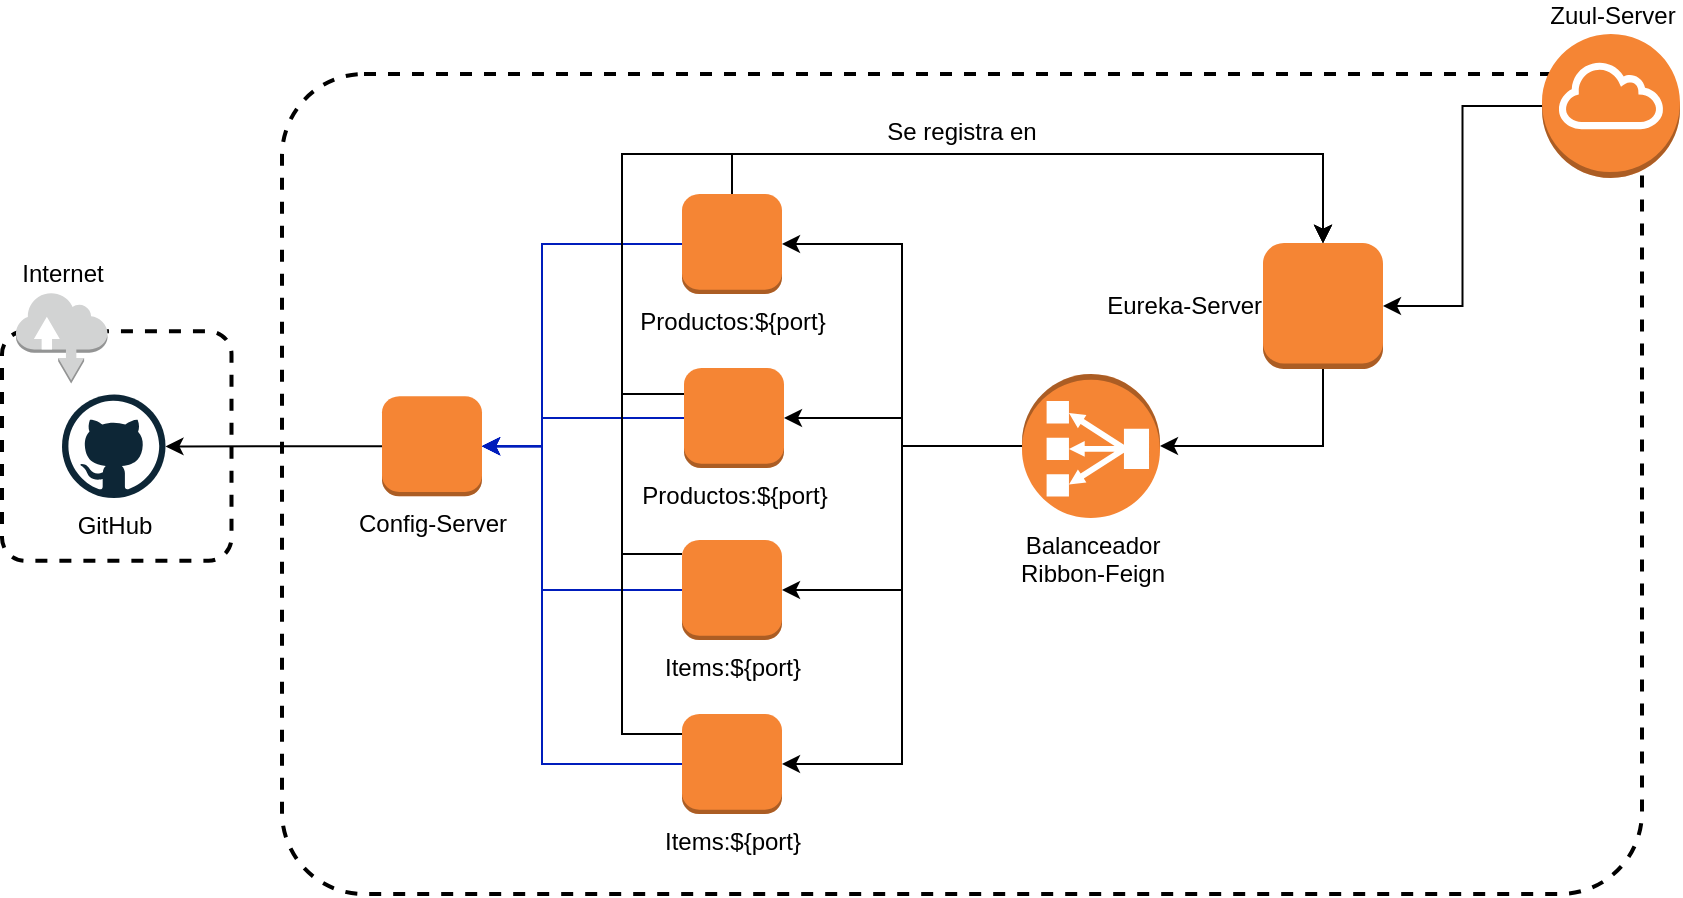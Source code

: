 <mxfile version="13.0.1" type="device"><diagram id="yTHUViDq2bShXxEZNbQY" name="Page-1"><mxGraphModel dx="1335" dy="837" grid="1" gridSize="10" guides="1" tooltips="1" connect="1" arrows="1" fold="1" page="1" pageScale="1" pageWidth="1169" pageHeight="827" math="0" shadow="0"><root><mxCell id="0"/><mxCell id="1" parent="0"/><mxCell id="Mx-xXZIs0wIuQGBPKB_z-6" value="" style="group" vertex="1" connectable="0" parent="1"><mxGeometry x="160" y="289" width="114.75" height="134.38" as="geometry"/></mxCell><mxCell id="Mx-xXZIs0wIuQGBPKB_z-5" value="" style="rounded=1;arcSize=10;dashed=1;fillColor=none;gradientColor=none;strokeWidth=2;" vertex="1" parent="Mx-xXZIs0wIuQGBPKB_z-6"><mxGeometry y="19.63" width="114.75" height="114.75" as="geometry"/></mxCell><mxCell id="Mx-xXZIs0wIuQGBPKB_z-4" value="Internet" style="outlineConnect=0;dashed=0;verticalLabelPosition=top;verticalAlign=bottom;align=center;html=1;shape=mxgraph.aws3.internet;fillColor=#D2D3D3;gradientColor=none;labelPosition=center;" vertex="1" parent="Mx-xXZIs0wIuQGBPKB_z-6"><mxGeometry x="7" width="45.75" height="45.75" as="geometry"/></mxCell><mxCell id="-uV16eM7UMj4GZiALtO7-39" value="" style="rounded=1;arcSize=10;fillColor=none;gradientColor=none;strokeWidth=2;fontColor=#000000;dashed=1;" parent="1" vertex="1"><mxGeometry x="300" y="180" width="680" height="410" as="geometry"/></mxCell><mxCell id="-uV16eM7UMj4GZiALtO7-33" style="edgeStyle=orthogonalEdgeStyle;rounded=0;orthogonalLoop=1;jettySize=auto;html=1;entryX=0.5;entryY=0;entryDx=0;entryDy=0;entryPerimeter=0;fontColor=#000000;" parent="1" source="-uV16eM7UMj4GZiALtO7-4" target="-uV16eM7UMj4GZiALtO7-28" edge="1"><mxGeometry relative="1" as="geometry"><Array as="points"><mxPoint x="525" y="220"/><mxPoint x="820" y="220"/></Array></mxGeometry></mxCell><mxCell id="-uV16eM7UMj4GZiALtO7-43" style="edgeStyle=orthogonalEdgeStyle;rounded=0;orthogonalLoop=1;jettySize=auto;html=1;entryX=1;entryY=0.5;entryDx=0;entryDy=0;entryPerimeter=0;fontColor=#000000;fillColor=#0050ef;strokeColor=#001DBC;" parent="1" source="-uV16eM7UMj4GZiALtO7-4" target="-uV16eM7UMj4GZiALtO7-42" edge="1"><mxGeometry relative="1" as="geometry"><Array as="points"><mxPoint x="430" y="265"/><mxPoint x="430" y="366"/></Array></mxGeometry></mxCell><mxCell id="-uV16eM7UMj4GZiALtO7-4" value="Productos:${port}" style="outlineConnect=0;dashed=0;verticalLabelPosition=bottom;verticalAlign=top;align=center;html=1;shape=mxgraph.aws3.instance;fillColor=#F58534;gradientColor=none;labelPosition=center;fontColor=#000000;" parent="1" vertex="1"><mxGeometry x="500" y="240" width="50" height="50" as="geometry"/></mxCell><mxCell id="-uV16eM7UMj4GZiALtO7-41" style="edgeStyle=orthogonalEdgeStyle;rounded=0;orthogonalLoop=1;jettySize=auto;html=1;entryX=1;entryY=0.5;entryDx=0;entryDy=0;entryPerimeter=0;fontColor=#000000;" parent="1" source="-uV16eM7UMj4GZiALtO7-12" target="-uV16eM7UMj4GZiALtO7-28" edge="1"><mxGeometry relative="1" as="geometry"/></mxCell><mxCell id="-uV16eM7UMj4GZiALtO7-12" value="Zuul-Server" style="outlineConnect=0;dashed=0;verticalLabelPosition=top;verticalAlign=bottom;align=center;html=1;shape=mxgraph.aws3.internet_gateway;fillColor=#F58534;gradientColor=none;fontColor=#000000;labelPosition=center;" parent="1" vertex="1"><mxGeometry x="930" y="160" width="69" height="72" as="geometry"/></mxCell><mxCell id="-uV16eM7UMj4GZiALtO7-22" style="edgeStyle=orthogonalEdgeStyle;rounded=0;orthogonalLoop=1;jettySize=auto;html=1;entryX=1;entryY=0.5;entryDx=0;entryDy=0;entryPerimeter=0;fontColor=#000000;" parent="1" source="-uV16eM7UMj4GZiALtO7-13" target="-uV16eM7UMj4GZiALtO7-4" edge="1"><mxGeometry relative="1" as="geometry"><Array as="points"><mxPoint x="610" y="366"/><mxPoint x="610" y="265"/></Array></mxGeometry></mxCell><mxCell id="-uV16eM7UMj4GZiALtO7-23" style="edgeStyle=orthogonalEdgeStyle;rounded=0;orthogonalLoop=1;jettySize=auto;html=1;entryX=1;entryY=0.5;entryDx=0;entryDy=0;entryPerimeter=0;fontColor=#000000;" parent="1" source="-uV16eM7UMj4GZiALtO7-13" target="-uV16eM7UMj4GZiALtO7-20" edge="1"><mxGeometry relative="1" as="geometry"><Array as="points"><mxPoint x="610" y="366"/><mxPoint x="610" y="352"/></Array></mxGeometry></mxCell><mxCell id="-uV16eM7UMj4GZiALtO7-24" style="edgeStyle=orthogonalEdgeStyle;rounded=0;orthogonalLoop=1;jettySize=auto;html=1;entryX=1;entryY=0.5;entryDx=0;entryDy=0;entryPerimeter=0;fontColor=#000000;" parent="1" source="-uV16eM7UMj4GZiALtO7-13" target="-uV16eM7UMj4GZiALtO7-3" edge="1"><mxGeometry relative="1" as="geometry"><Array as="points"><mxPoint x="610" y="366"/><mxPoint x="610" y="438"/></Array></mxGeometry></mxCell><mxCell id="-uV16eM7UMj4GZiALtO7-25" style="edgeStyle=orthogonalEdgeStyle;rounded=0;orthogonalLoop=1;jettySize=auto;html=1;entryX=1;entryY=0.5;entryDx=0;entryDy=0;entryPerimeter=0;fontColor=#000000;" parent="1" source="-uV16eM7UMj4GZiALtO7-13" target="-uV16eM7UMj4GZiALtO7-21" edge="1"><mxGeometry relative="1" as="geometry"><Array as="points"><mxPoint x="610" y="366"/><mxPoint x="610" y="525"/></Array></mxGeometry></mxCell><mxCell id="-uV16eM7UMj4GZiALtO7-13" value="Balanceador&lt;br&gt;Ribbon-Feign" style="outlineConnect=0;dashed=0;verticalLabelPosition=bottom;verticalAlign=top;align=center;html=1;shape=mxgraph.aws3.classic_load_balancer;fillColor=#F58534;gradientColor=none;fontColor=#000000;direction=west;" parent="1" vertex="1"><mxGeometry x="670" y="330" width="69" height="72" as="geometry"/></mxCell><mxCell id="-uV16eM7UMj4GZiALtO7-34" style="edgeStyle=orthogonalEdgeStyle;rounded=0;orthogonalLoop=1;jettySize=auto;html=1;fontColor=#000000;entryX=0.5;entryY=0;entryDx=0;entryDy=0;entryPerimeter=0;" parent="1" source="-uV16eM7UMj4GZiALtO7-20" target="-uV16eM7UMj4GZiALtO7-28" edge="1"><mxGeometry relative="1" as="geometry"><mxPoint x="790" y="270" as="targetPoint"/><Array as="points"><mxPoint x="470" y="340"/><mxPoint x="470" y="220"/><mxPoint x="821" y="220"/></Array></mxGeometry></mxCell><mxCell id="-uV16eM7UMj4GZiALtO7-44" style="edgeStyle=orthogonalEdgeStyle;rounded=0;orthogonalLoop=1;jettySize=auto;html=1;entryX=1;entryY=0.5;entryDx=0;entryDy=0;entryPerimeter=0;fontColor=#000000;fillColor=#0050ef;strokeColor=#001DBC;" parent="1" source="-uV16eM7UMj4GZiALtO7-20" target="-uV16eM7UMj4GZiALtO7-42" edge="1"><mxGeometry relative="1" as="geometry"><Array as="points"><mxPoint x="430" y="352"/><mxPoint x="430" y="366"/></Array></mxGeometry></mxCell><mxCell id="-uV16eM7UMj4GZiALtO7-20" value="Productos:${port}" style="outlineConnect=0;dashed=0;verticalLabelPosition=bottom;verticalAlign=top;align=center;html=1;shape=mxgraph.aws3.instance;fillColor=#F58534;gradientColor=none;labelPosition=center;fontColor=#000000;" parent="1" vertex="1"><mxGeometry x="501" y="327" width="50" height="50" as="geometry"/></mxCell><mxCell id="-uV16eM7UMj4GZiALtO7-35" style="edgeStyle=orthogonalEdgeStyle;rounded=0;orthogonalLoop=1;jettySize=auto;html=1;entryX=0.5;entryY=0;entryDx=0;entryDy=0;entryPerimeter=0;fontColor=#000000;" parent="1" source="-uV16eM7UMj4GZiALtO7-3" target="-uV16eM7UMj4GZiALtO7-28" edge="1"><mxGeometry relative="1" as="geometry"><Array as="points"><mxPoint x="470" y="420"/><mxPoint x="470" y="220"/><mxPoint x="821" y="220"/></Array></mxGeometry></mxCell><mxCell id="-uV16eM7UMj4GZiALtO7-45" style="edgeStyle=orthogonalEdgeStyle;rounded=0;orthogonalLoop=1;jettySize=auto;html=1;entryX=1;entryY=0.5;entryDx=0;entryDy=0;entryPerimeter=0;fontColor=#000000;fillColor=#0050ef;strokeColor=#001DBC;" parent="1" source="-uV16eM7UMj4GZiALtO7-3" target="-uV16eM7UMj4GZiALtO7-42" edge="1"><mxGeometry relative="1" as="geometry"><Array as="points"><mxPoint x="430" y="438"/><mxPoint x="430" y="366"/></Array></mxGeometry></mxCell><mxCell id="-uV16eM7UMj4GZiALtO7-3" value="Items:${port}" style="outlineConnect=0;dashed=0;verticalLabelPosition=bottom;verticalAlign=top;align=center;html=1;shape=mxgraph.aws3.instance;fillColor=#F58534;gradientColor=none;labelPosition=center;fontColor=#000000;" parent="1" vertex="1"><mxGeometry x="500" y="413" width="50" height="50" as="geometry"/></mxCell><mxCell id="-uV16eM7UMj4GZiALtO7-37" style="edgeStyle=orthogonalEdgeStyle;rounded=0;orthogonalLoop=1;jettySize=auto;html=1;entryX=0.5;entryY=0;entryDx=0;entryDy=0;entryPerimeter=0;fontColor=#000000;" parent="1" source="-uV16eM7UMj4GZiALtO7-21" target="-uV16eM7UMj4GZiALtO7-28" edge="1"><mxGeometry relative="1" as="geometry"><Array as="points"><mxPoint x="470" y="510"/><mxPoint x="470" y="220"/><mxPoint x="821" y="220"/></Array></mxGeometry></mxCell><mxCell id="-uV16eM7UMj4GZiALtO7-46" style="edgeStyle=orthogonalEdgeStyle;rounded=0;orthogonalLoop=1;jettySize=auto;html=1;entryX=1;entryY=0.5;entryDx=0;entryDy=0;entryPerimeter=0;fontColor=#000000;fillColor=#0050ef;strokeColor=#001DBC;" parent="1" source="-uV16eM7UMj4GZiALtO7-21" target="-uV16eM7UMj4GZiALtO7-42" edge="1"><mxGeometry relative="1" as="geometry"><Array as="points"><mxPoint x="430" y="525"/><mxPoint x="430" y="366"/></Array></mxGeometry></mxCell><mxCell id="-uV16eM7UMj4GZiALtO7-21" value="Items:${port}" style="outlineConnect=0;dashed=0;verticalLabelPosition=bottom;verticalAlign=top;align=center;html=1;shape=mxgraph.aws3.instance;fillColor=#F58534;gradientColor=none;labelPosition=center;fontColor=#000000;" parent="1" vertex="1"><mxGeometry x="500" y="500" width="50" height="50" as="geometry"/></mxCell><mxCell id="-uV16eM7UMj4GZiALtO7-40" style="edgeStyle=orthogonalEdgeStyle;rounded=0;orthogonalLoop=1;jettySize=auto;html=1;entryX=0;entryY=0.5;entryDx=0;entryDy=0;entryPerimeter=0;fontColor=#000000;" parent="1" source="-uV16eM7UMj4GZiALtO7-28" target="-uV16eM7UMj4GZiALtO7-13" edge="1"><mxGeometry relative="1" as="geometry"><Array as="points"><mxPoint x="821" y="366"/></Array></mxGeometry></mxCell><mxCell id="-uV16eM7UMj4GZiALtO7-28" value="Eureka-Server" style="outlineConnect=0;dashed=0;verticalLabelPosition=middle;verticalAlign=middle;align=right;html=1;shape=mxgraph.aws3.instance;fillColor=#F58534;gradientColor=none;fontColor=#000000;labelPosition=left;" parent="1" vertex="1"><mxGeometry x="790.5" y="264.5" width="60" height="63" as="geometry"/></mxCell><mxCell id="-uV16eM7UMj4GZiALtO7-38" value="Se registra en" style="text;html=1;strokeColor=none;fillColor=none;align=center;verticalAlign=middle;whiteSpace=wrap;rounded=0;fontColor=#000000;" parent="1" vertex="1"><mxGeometry x="580" y="199" width="120" height="20" as="geometry"/></mxCell><mxCell id="Mx-xXZIs0wIuQGBPKB_z-3" style="edgeStyle=orthogonalEdgeStyle;rounded=0;orthogonalLoop=1;jettySize=auto;html=1;" edge="1" parent="1" source="-uV16eM7UMj4GZiALtO7-42" target="Mx-xXZIs0wIuQGBPKB_z-2"><mxGeometry relative="1" as="geometry"/></mxCell><mxCell id="-uV16eM7UMj4GZiALtO7-42" value="Config-Server" style="outlineConnect=0;dashed=0;verticalLabelPosition=bottom;verticalAlign=top;align=center;html=1;shape=mxgraph.aws3.instance;fillColor=#F58534;gradientColor=none;labelPosition=center;fontColor=#000000;" parent="1" vertex="1"><mxGeometry x="350" y="341.125" width="50" height="50" as="geometry"/></mxCell><mxCell id="Mx-xXZIs0wIuQGBPKB_z-2" value="GitHub" style="dashed=0;outlineConnect=0;html=1;align=center;labelPosition=center;verticalLabelPosition=bottom;verticalAlign=top;shape=mxgraph.weblogos.github" vertex="1" parent="1"><mxGeometry x="190" y="340.25" width="51.75" height="51.75" as="geometry"/></mxCell></root></mxGraphModel></diagram></mxfile>